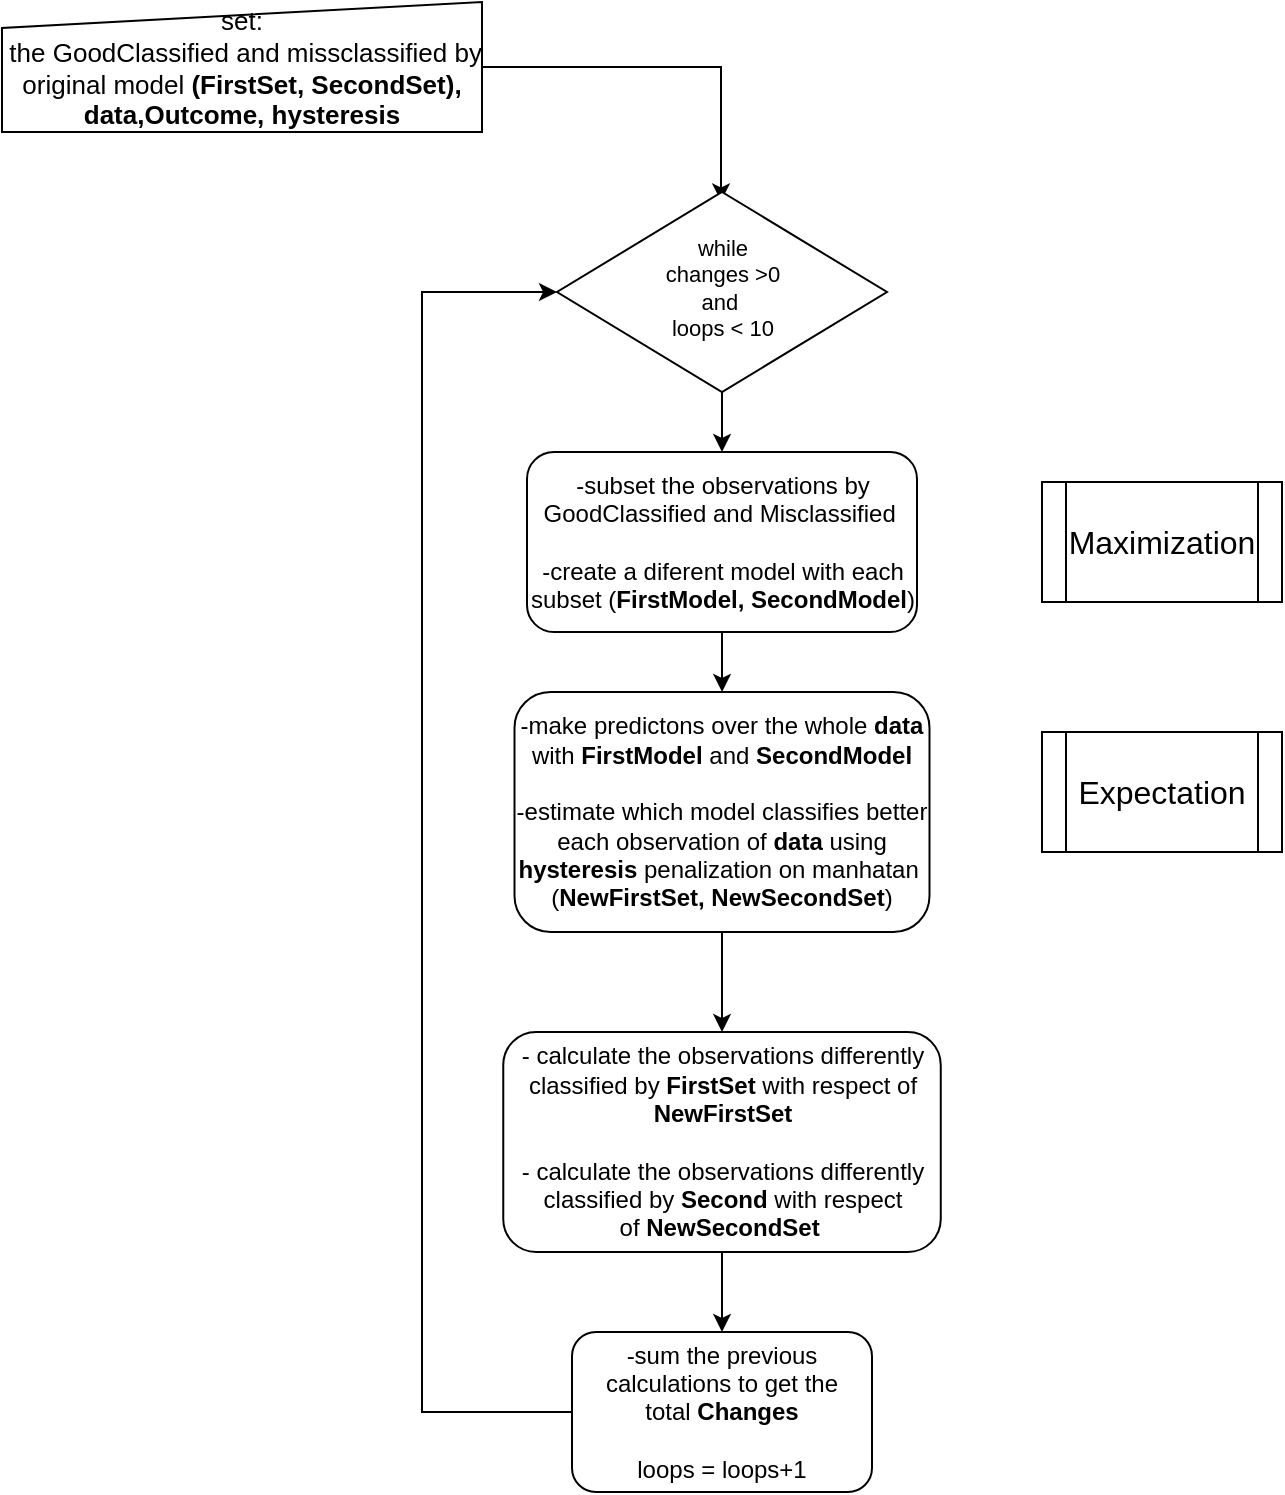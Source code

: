 <mxfile version="13.2.4" type="device"><diagram id="yl6mypD3vgsZdpsOjGAc" name="Page-1"><mxGraphModel dx="782" dy="482" grid="1" gridSize="10" guides="1" tooltips="1" connect="1" arrows="1" fold="1" page="1" pageScale="1" pageWidth="850" pageHeight="1100" math="0" shadow="0"><root><mxCell id="0"/><mxCell id="1" parent="0"/><mxCell id="wt6OR1GTjQWYbPGMmjvs-1" style="edgeStyle=orthogonalEdgeStyle;rounded=0;orthogonalLoop=1;jettySize=auto;html=1;entryX=0.497;entryY=0.047;entryDx=0;entryDy=0;entryPerimeter=0;" edge="1" parent="1" source="wt6OR1GTjQWYbPGMmjvs-2" target="wt6OR1GTjQWYbPGMmjvs-6"><mxGeometry relative="1" as="geometry"/></mxCell><mxCell id="wt6OR1GTjQWYbPGMmjvs-2" value="&lt;font style=&quot;font-size: 13px&quot;&gt;set:&lt;br&gt;&amp;nbsp;&lt;span style=&quot;font-size: 13px&quot;&gt;the GoodClassified and missclassified by original model&lt;/span&gt;&lt;b style=&quot;font-size: 13px&quot;&gt; (FirstSet, SecondSet), data,Outcome, hysteresis&lt;/b&gt;&lt;/font&gt;" style="shape=manualInput;whiteSpace=wrap;html=1;rounded=0;comic=0;spacing=1;size=13;fontSize=13;" vertex="1" parent="1"><mxGeometry x="10" y="15" width="240" height="65" as="geometry"/></mxCell><mxCell id="wt6OR1GTjQWYbPGMmjvs-3" style="edgeStyle=orthogonalEdgeStyle;rounded=0;orthogonalLoop=1;jettySize=auto;html=1;exitX=0.5;exitY=1;exitDx=0;exitDy=0;" edge="1" parent="1" source="wt6OR1GTjQWYbPGMmjvs-4" target="wt6OR1GTjQWYbPGMmjvs-8"><mxGeometry relative="1" as="geometry"/></mxCell><mxCell id="wt6OR1GTjQWYbPGMmjvs-4" value="-subset the observations by GoodClassified and Misclassified&amp;nbsp;&lt;br&gt;&lt;br&gt;-create a diferent model with each subset (&lt;b&gt;FirstModel, SecondModel&lt;/b&gt;)&lt;br&gt;" style="rounded=1;whiteSpace=wrap;html=1;fontSize=12;glass=0;strokeWidth=1;shadow=0;" vertex="1" parent="1"><mxGeometry x="272.5" y="240" width="195" height="90" as="geometry"/></mxCell><mxCell id="wt6OR1GTjQWYbPGMmjvs-5" style="edgeStyle=orthogonalEdgeStyle;rounded=0;orthogonalLoop=1;jettySize=auto;html=1;exitX=0.5;exitY=1;exitDx=0;exitDy=0;" edge="1" parent="1" source="wt6OR1GTjQWYbPGMmjvs-6" target="wt6OR1GTjQWYbPGMmjvs-4"><mxGeometry relative="1" as="geometry"/></mxCell><mxCell id="wt6OR1GTjQWYbPGMmjvs-6" value="while&lt;br&gt;changes &amp;gt;0&lt;br&gt;and&amp;nbsp;&lt;br&gt;loops &amp;lt; 10" style="rhombus;whiteSpace=wrap;html=1;shadow=0;fontFamily=Helvetica;fontSize=11;align=center;strokeWidth=1;spacing=6;spacingTop=-4;" vertex="1" parent="1"><mxGeometry x="287.5" y="110" width="165" height="100" as="geometry"/></mxCell><mxCell id="wt6OR1GTjQWYbPGMmjvs-7" style="edgeStyle=orthogonalEdgeStyle;rounded=0;orthogonalLoop=1;jettySize=auto;html=1;exitX=0.5;exitY=1;exitDx=0;exitDy=0;entryX=0.5;entryY=0;entryDx=0;entryDy=0;" edge="1" parent="1" source="wt6OR1GTjQWYbPGMmjvs-8" target="wt6OR1GTjQWYbPGMmjvs-10"><mxGeometry relative="1" as="geometry"/></mxCell><mxCell id="wt6OR1GTjQWYbPGMmjvs-8" value="-make predictons over the whole &lt;b&gt;data&lt;/b&gt; with&amp;nbsp;&lt;b&gt;FirstModel &lt;/b&gt;and&lt;b&gt; SecondModel&lt;/b&gt;&lt;br&gt;&amp;nbsp;&amp;nbsp;&lt;br&gt;-estimate which model classifies better each observation of &lt;b&gt;data &lt;/b&gt;using &lt;b&gt;hysteresis &lt;/b&gt;penalization on manhatan&amp;nbsp; (&lt;b&gt;NewFirstSet, NewSecondSet&lt;/b&gt;)" style="rounded=1;whiteSpace=wrap;html=1;fontSize=12;glass=0;strokeWidth=1;shadow=0;" vertex="1" parent="1"><mxGeometry x="266.25" y="360" width="207.5" height="120" as="geometry"/></mxCell><mxCell id="wt6OR1GTjQWYbPGMmjvs-9" style="edgeStyle=orthogonalEdgeStyle;rounded=0;orthogonalLoop=1;jettySize=auto;html=1;exitX=0.5;exitY=1;exitDx=0;exitDy=0;" edge="1" parent="1" source="wt6OR1GTjQWYbPGMmjvs-10" target="wt6OR1GTjQWYbPGMmjvs-12"><mxGeometry relative="1" as="geometry"/></mxCell><mxCell id="wt6OR1GTjQWYbPGMmjvs-10" value="- calculate the observations differently classified by &lt;b&gt;FirstSet &lt;/b&gt;with respect of &lt;b&gt;NewFirstSet&lt;br&gt;&lt;/b&gt;&lt;br&gt;- calculate the observations differently classified by &lt;b&gt;Second&amp;nbsp;&lt;/b&gt;with respect of&amp;nbsp;&lt;b&gt;NewSecondSet&lt;/b&gt;&amp;nbsp;" style="rounded=1;whiteSpace=wrap;html=1;fontSize=12;glass=0;strokeWidth=1;shadow=0;" vertex="1" parent="1"><mxGeometry x="260.63" y="530" width="218.75" height="110" as="geometry"/></mxCell><mxCell id="wt6OR1GTjQWYbPGMmjvs-11" style="edgeStyle=orthogonalEdgeStyle;rounded=0;orthogonalLoop=1;jettySize=auto;html=1;exitX=0;exitY=0.5;exitDx=0;exitDy=0;entryX=0;entryY=0.5;entryDx=0;entryDy=0;" edge="1" parent="1" source="wt6OR1GTjQWYbPGMmjvs-12" target="wt6OR1GTjQWYbPGMmjvs-6"><mxGeometry relative="1" as="geometry"><Array as="points"><mxPoint x="220" y="720"/><mxPoint x="220" y="160"/></Array></mxGeometry></mxCell><mxCell id="wt6OR1GTjQWYbPGMmjvs-12" value="-sum the previous calculations to get the total&amp;nbsp;&lt;b&gt;Changes&lt;br&gt;&lt;/b&gt;&lt;br&gt;loops = loops+1" style="rounded=1;whiteSpace=wrap;html=1;fontSize=12;glass=0;strokeWidth=1;shadow=0;" vertex="1" parent="1"><mxGeometry x="295" y="680" width="150" height="80" as="geometry"/></mxCell><mxCell id="wt6OR1GTjQWYbPGMmjvs-13" value="&lt;font style=&quot;font-size: 16px&quot;&gt;Maximization&lt;/font&gt;" style="shape=process;whiteSpace=wrap;html=1;backgroundOutline=1;" vertex="1" parent="1"><mxGeometry x="530" y="255" width="120" height="60" as="geometry"/></mxCell><mxCell id="wt6OR1GTjQWYbPGMmjvs-14" value="&lt;font style=&quot;font-size: 16px&quot;&gt;Expectation&lt;/font&gt;" style="shape=process;whiteSpace=wrap;html=1;backgroundOutline=1;" vertex="1" parent="1"><mxGeometry x="530" y="380" width="120" height="60" as="geometry"/></mxCell></root></mxGraphModel></diagram></mxfile>